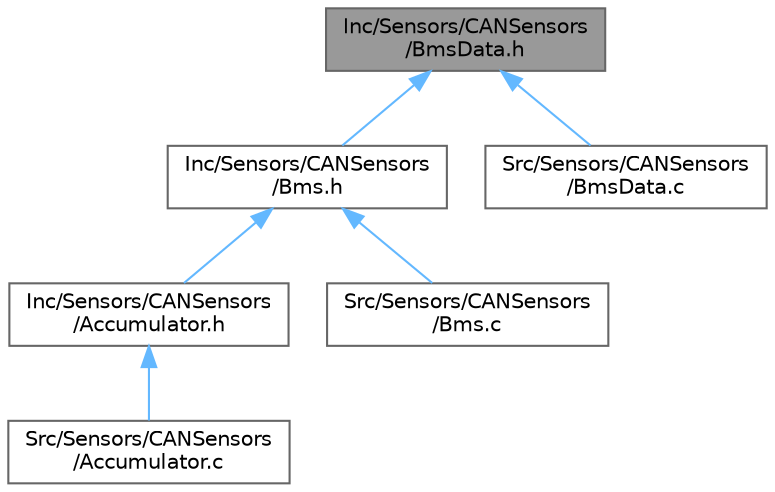digraph "Inc/Sensors/CANSensors/BmsData.h"
{
 // LATEX_PDF_SIZE
  bgcolor="transparent";
  edge [fontname=Helvetica,fontsize=10,labelfontname=Helvetica,labelfontsize=10];
  node [fontname=Helvetica,fontsize=10,shape=box,height=0.2,width=0.4];
  Node1 [label="Inc/Sensors/CANSensors\l/BmsData.h",height=0.2,width=0.4,color="gray40", fillcolor="grey60", style="filled", fontcolor="black",tooltip=" "];
  Node1 -> Node2 [dir="back",color="steelblue1",style="solid"];
  Node2 [label="Inc/Sensors/CANSensors\l/Bms.h",height=0.2,width=0.4,color="grey40", fillcolor="white", style="filled",URL="$Bms_8h.html",tooltip=" "];
  Node2 -> Node3 [dir="back",color="steelblue1",style="solid"];
  Node3 [label="Inc/Sensors/CANSensors\l/Accumulator.h",height=0.2,width=0.4,color="grey40", fillcolor="white", style="filled",URL="$Accumulator_8h.html",tooltip=" "];
  Node3 -> Node4 [dir="back",color="steelblue1",style="solid"];
  Node4 [label="Src/Sensors/CANSensors\l/Accumulator.c",height=0.2,width=0.4,color="grey40", fillcolor="white", style="filled",URL="$Accumulator_8c.html",tooltip=" "];
  Node2 -> Node5 [dir="back",color="steelblue1",style="solid"];
  Node5 [label="Src/Sensors/CANSensors\l/Bms.c",height=0.2,width=0.4,color="grey40", fillcolor="white", style="filled",URL="$Bms_8c.html",tooltip=" "];
  Node1 -> Node6 [dir="back",color="steelblue1",style="solid"];
  Node6 [label="Src/Sensors/CANSensors\l/BmsData.c",height=0.2,width=0.4,color="grey40", fillcolor="white", style="filled",URL="$BmsData_8c.html",tooltip=" "];
}
